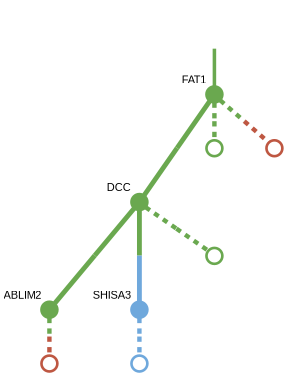 strict digraph  {
graph[splines=false]; nodesep=0.7; rankdir=TB; ranksep=0.6; forcelabels=true; dpi=600; size=2.5;
0 [color="#6aa84fff", fillcolor="#6aa84fff", fixedsize=true, fontname=Arial, fontsize="12pt", height="0.25", label="", penwidth=3, shape=circle, style=filled, xlabel=ABLIM2];
6 [color="#be5742ff", fillcolor="#be5742ff", fixedsize=true, fontname=Arial, fontsize="12pt", height="0.25", label="", penwidth=3, shape=circle, style=solid, xlabel=""];
1 [color="#6aa84fff", fillcolor="#6aa84fff", fixedsize=true, fontname=Arial, fontsize="12pt", height="0.25", label="", penwidth=3, shape=circle, style=filled, xlabel=FAT1];
2 [color="#6aa84fff", fillcolor="#6aa84fff", fixedsize=true, fontname=Arial, fontsize="12pt", height="0.25", label="", penwidth=3, shape=circle, style=filled, xlabel=DCC];
4 [color="#6aa84fff", fillcolor="#6aa84fff", fixedsize=true, fontname=Arial, fontsize="12pt", height="0.25", label="", penwidth=3, shape=circle, style=solid, xlabel=""];
5 [color="#be5742ff", fillcolor="#be5742ff", fixedsize=true, fontname=Arial, fontsize="12pt", height="0.25", label="", penwidth=3, shape=circle, style=solid, xlabel=""];
3 [color="#6fa8dcff", fillcolor="#6fa8dcff", fixedsize=true, fontname=Arial, fontsize="12pt", height="0.25", label="", penwidth=3, shape=circle, style=filled, xlabel=SHISA3];
7 [color="#6aa84fff", fillcolor="#6aa84fff", fixedsize=true, fontname=Arial, fontsize="12pt", height="0.25", label="", penwidth=3, shape=circle, style=solid, xlabel=""];
8 [color="#6fa8dcff", fillcolor="#6fa8dcff", fixedsize=true, fontname=Arial, fontsize="12pt", height="0.25", label="", penwidth=3, shape=circle, style=solid, xlabel=""];
normal [label="", penwidth=3, style=invis, xlabel=FAT1];
0 -> 6  [arrowsize=0, color="#6aa84fff;0.5:#be5742ff", minlen="1.75", penwidth=5, style=dashed];
1 -> 2  [arrowsize=0, color="#6aa84fff;0.5:#6aa84fff", minlen="2.5", penwidth="5.5", style=solid];
1 -> 4  [arrowsize=0, color="#6aa84fff;0.5:#6aa84fff", minlen="1.75", penwidth=5, style=dashed];
1 -> 5  [arrowsize=0, color="#6aa84fff;0.5:#be5742ff", minlen="1.75", penwidth=5, style=dashed];
2 -> 0  [arrowsize=0, color="#6aa84fff;0.5:#6aa84fff", minlen="2.5", penwidth="5.5", style=solid];
2 -> 3  [arrowsize=0, color="#6aa84fff;0.5:#6fa8dcff", minlen="2.5", penwidth="5.5", style=solid];
2 -> 7  [arrowsize=0, color="#6aa84fff;0.5:#6aa84fff", minlen="1.75", penwidth=5, style=dashed];
3 -> 8  [arrowsize=0, color="#6fa8dcff;0.5:#6fa8dcff", minlen="1.75", penwidth=5, style=dashed];
normal -> 1  [arrowsize=0, color="#6aa84fff", label="", penwidth=4, style=solid];
}
